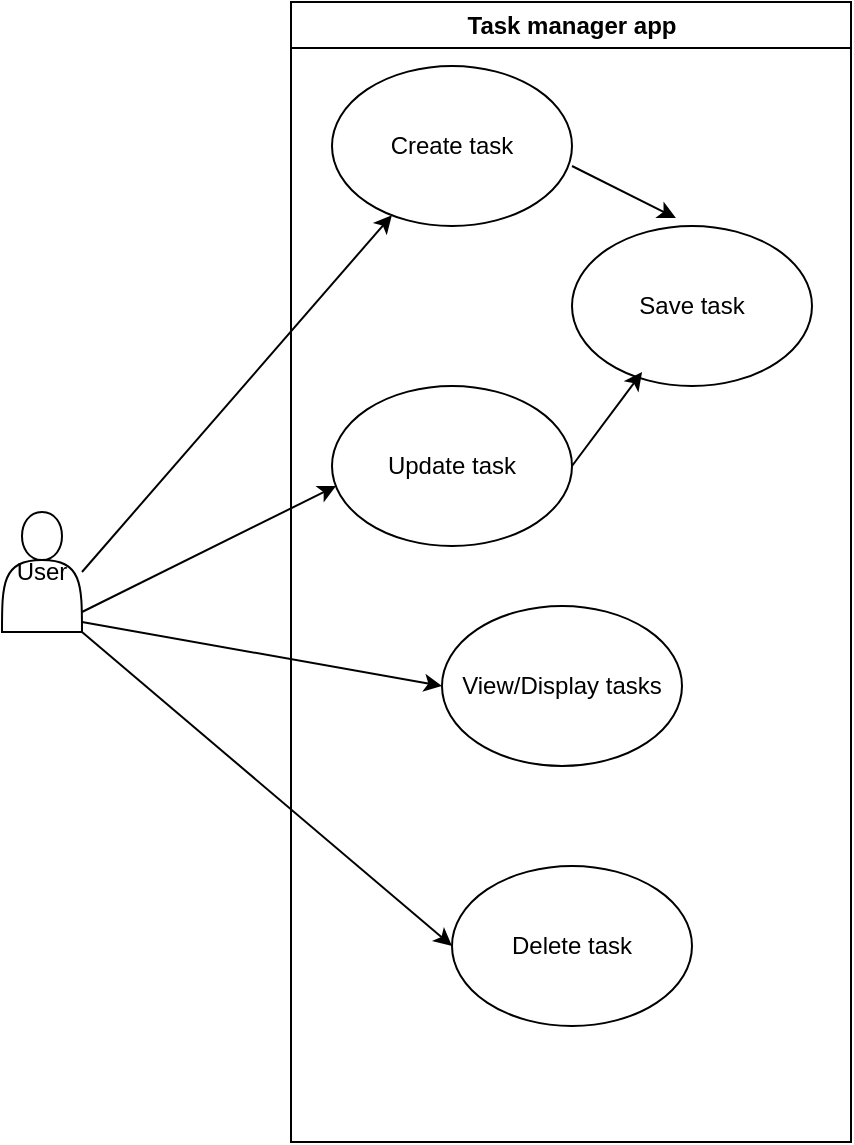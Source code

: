 <mxfile version="26.0.9">
  <diagram name="Page-1" id="e7e014a7-5840-1c2e-5031-d8a46d1fe8dd">
    <mxGraphModel dx="1114" dy="854" grid="1" gridSize="10" guides="1" tooltips="1" connect="1" arrows="1" fold="1" page="1" pageScale="1" pageWidth="1169" pageHeight="826" background="none" math="0" shadow="0">
      <root>
        <mxCell id="0" />
        <mxCell id="1" parent="0" />
        <mxCell id="3" value="Task manager app" style="swimlane;whiteSpace=wrap" parent="1" vertex="1">
          <mxGeometry x="444.5" y="128" width="280" height="570" as="geometry" />
        </mxCell>
        <mxCell id="H89dRqJL3ZzTjc-cYEoy-43" value="Create task" style="ellipse;whiteSpace=wrap;html=1;" vertex="1" parent="3">
          <mxGeometry x="20.5" y="32" width="120" height="80" as="geometry" />
        </mxCell>
        <mxCell id="H89dRqJL3ZzTjc-cYEoy-46" value="View/Display tasks" style="ellipse;whiteSpace=wrap;html=1;" vertex="1" parent="3">
          <mxGeometry x="75.5" y="302" width="120" height="80" as="geometry" />
        </mxCell>
        <mxCell id="H89dRqJL3ZzTjc-cYEoy-44" value="Update task" style="ellipse;whiteSpace=wrap;html=1;" vertex="1" parent="3">
          <mxGeometry x="20.5" y="192" width="120" height="80" as="geometry" />
        </mxCell>
        <mxCell id="H89dRqJL3ZzTjc-cYEoy-49" value="Delete task" style="ellipse;whiteSpace=wrap;html=1;" vertex="1" parent="3">
          <mxGeometry x="80.5" y="432" width="120" height="80" as="geometry" />
        </mxCell>
        <mxCell id="H89dRqJL3ZzTjc-cYEoy-50" value="Save task" style="ellipse;whiteSpace=wrap;html=1;" vertex="1" parent="3">
          <mxGeometry x="140.5" y="112" width="120" height="80" as="geometry" />
        </mxCell>
        <mxCell id="H89dRqJL3ZzTjc-cYEoy-55" value="" style="endArrow=classic;html=1;rounded=0;entryX=0.433;entryY=-0.05;entryDx=0;entryDy=0;entryPerimeter=0;" edge="1" parent="3" target="H89dRqJL3ZzTjc-cYEoy-50">
          <mxGeometry width="50" height="50" relative="1" as="geometry">
            <mxPoint x="140.5" y="82" as="sourcePoint" />
            <mxPoint x="190.5" y="32" as="targetPoint" />
          </mxGeometry>
        </mxCell>
        <mxCell id="H89dRqJL3ZzTjc-cYEoy-56" value="" style="endArrow=classic;html=1;rounded=0;entryX=0.292;entryY=0.913;entryDx=0;entryDy=0;entryPerimeter=0;" edge="1" parent="3" target="H89dRqJL3ZzTjc-cYEoy-50">
          <mxGeometry width="50" height="50" relative="1" as="geometry">
            <mxPoint x="140.5" y="232" as="sourcePoint" />
            <mxPoint x="190.5" y="182" as="targetPoint" />
          </mxGeometry>
        </mxCell>
        <mxCell id="H89dRqJL3ZzTjc-cYEoy-42" value="User" style="shape=actor;whiteSpace=wrap;html=1;" vertex="1" parent="1">
          <mxGeometry x="300" y="383" width="40" height="60" as="geometry" />
        </mxCell>
        <mxCell id="H89dRqJL3ZzTjc-cYEoy-51" value="" style="endArrow=classic;html=1;rounded=0;" edge="1" parent="1" target="H89dRqJL3ZzTjc-cYEoy-43">
          <mxGeometry width="50" height="50" relative="1" as="geometry">
            <mxPoint x="340" y="413" as="sourcePoint" />
            <mxPoint x="390" y="363" as="targetPoint" />
          </mxGeometry>
        </mxCell>
        <mxCell id="H89dRqJL3ZzTjc-cYEoy-52" value="" style="endArrow=classic;html=1;rounded=0;entryX=0.017;entryY=0.625;entryDx=0;entryDy=0;entryPerimeter=0;" edge="1" parent="1" target="H89dRqJL3ZzTjc-cYEoy-44">
          <mxGeometry width="50" height="50" relative="1" as="geometry">
            <mxPoint x="340" y="433" as="sourcePoint" />
            <mxPoint x="390" y="383" as="targetPoint" />
          </mxGeometry>
        </mxCell>
        <mxCell id="H89dRqJL3ZzTjc-cYEoy-53" value="" style="endArrow=classic;html=1;rounded=0;entryX=0;entryY=0.5;entryDx=0;entryDy=0;" edge="1" parent="1" target="H89dRqJL3ZzTjc-cYEoy-49">
          <mxGeometry width="50" height="50" relative="1" as="geometry">
            <mxPoint x="340" y="443" as="sourcePoint" />
            <mxPoint x="390" y="393" as="targetPoint" />
          </mxGeometry>
        </mxCell>
        <mxCell id="H89dRqJL3ZzTjc-cYEoy-54" value="" style="endArrow=classic;html=1;rounded=0;entryX=0;entryY=0.5;entryDx=0;entryDy=0;" edge="1" parent="1" target="H89dRqJL3ZzTjc-cYEoy-46">
          <mxGeometry width="50" height="50" relative="1" as="geometry">
            <mxPoint x="340" y="438" as="sourcePoint" />
            <mxPoint x="390" y="388" as="targetPoint" />
          </mxGeometry>
        </mxCell>
      </root>
    </mxGraphModel>
  </diagram>
</mxfile>
